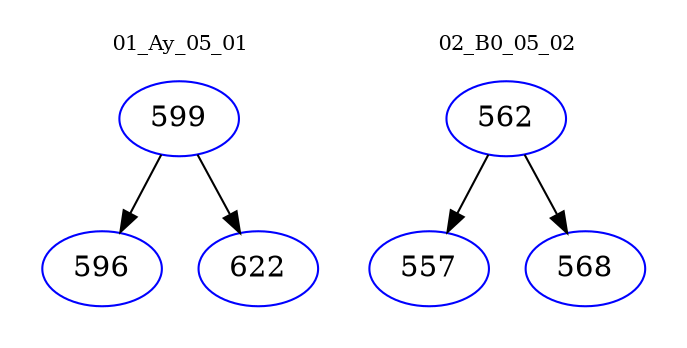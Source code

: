 digraph{
subgraph cluster_0 {
color = white
label = "01_Ay_05_01";
fontsize=10;
T0_599 [label="599", color="blue"]
T0_599 -> T0_596 [color="black"]
T0_596 [label="596", color="blue"]
T0_599 -> T0_622 [color="black"]
T0_622 [label="622", color="blue"]
}
subgraph cluster_1 {
color = white
label = "02_B0_05_02";
fontsize=10;
T1_562 [label="562", color="blue"]
T1_562 -> T1_557 [color="black"]
T1_557 [label="557", color="blue"]
T1_562 -> T1_568 [color="black"]
T1_568 [label="568", color="blue"]
}
}
